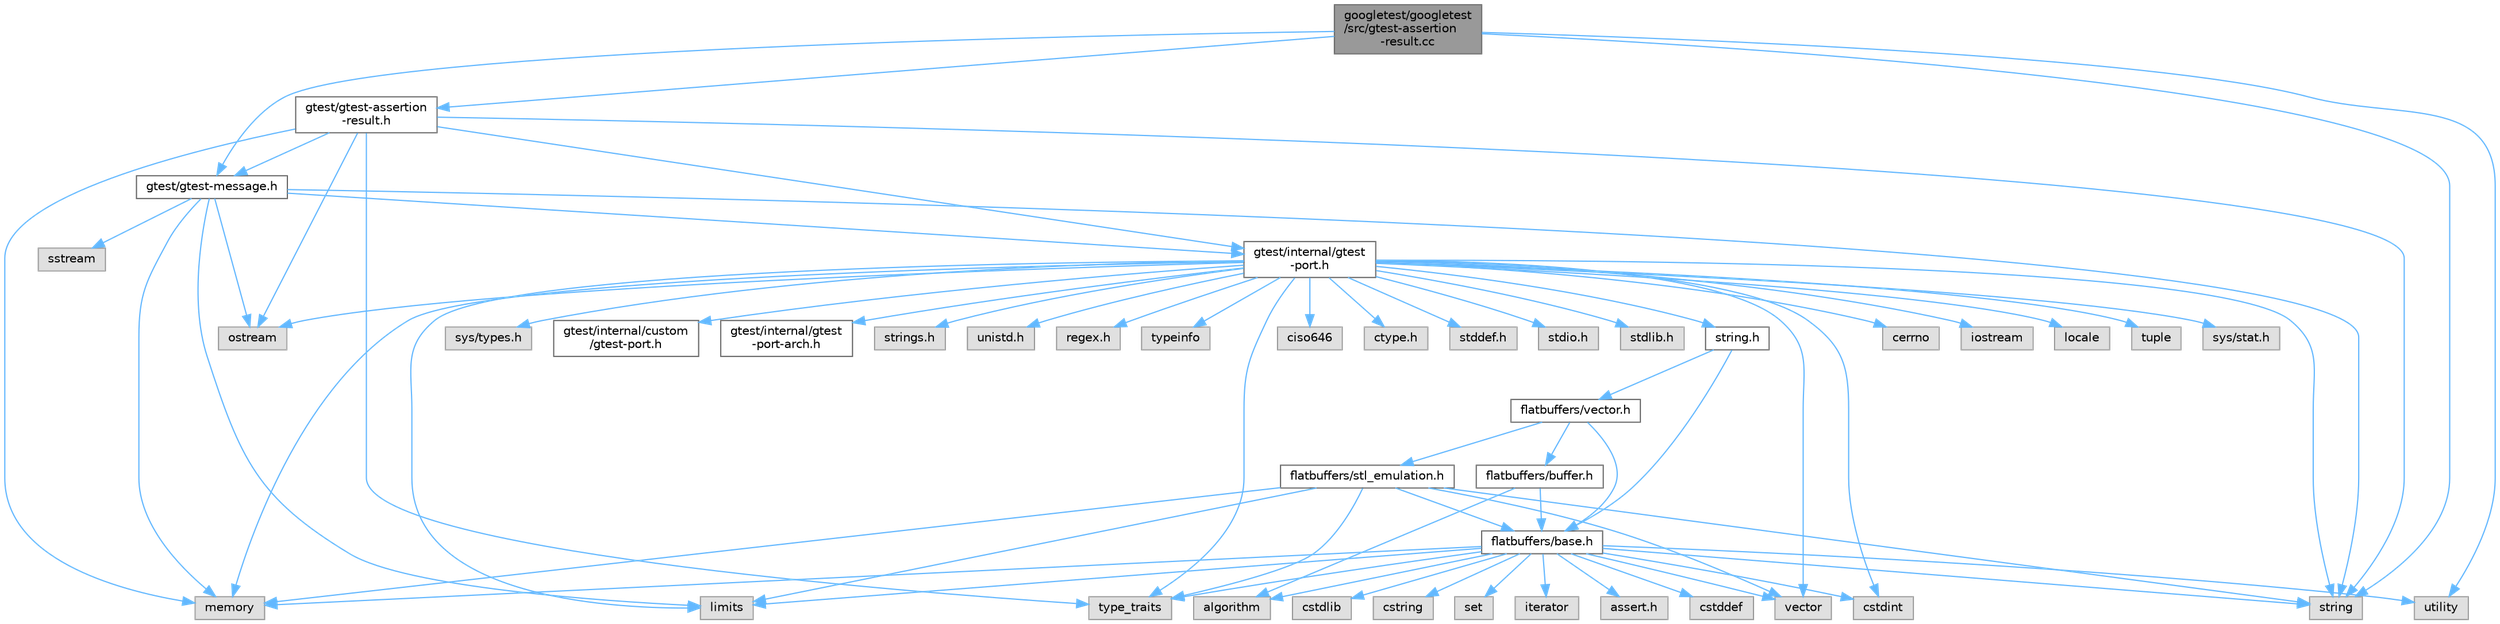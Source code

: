 digraph "googletest/googletest/src/gtest-assertion-result.cc"
{
 // LATEX_PDF_SIZE
  bgcolor="transparent";
  edge [fontname=Helvetica,fontsize=10,labelfontname=Helvetica,labelfontsize=10];
  node [fontname=Helvetica,fontsize=10,shape=box,height=0.2,width=0.4];
  Node1 [id="Node000001",label="googletest/googletest\l/src/gtest-assertion\l-result.cc",height=0.2,width=0.4,color="gray40", fillcolor="grey60", style="filled", fontcolor="black",tooltip=" "];
  Node1 -> Node2 [id="edge69_Node000001_Node000002",color="steelblue1",style="solid",tooltip=" "];
  Node2 [id="Node000002",label="gtest/gtest-assertion\l-result.h",height=0.2,width=0.4,color="grey40", fillcolor="white", style="filled",URL="$gtest-assertion-result_8h.html",tooltip=" "];
  Node2 -> Node3 [id="edge70_Node000002_Node000003",color="steelblue1",style="solid",tooltip=" "];
  Node3 [id="Node000003",label="memory",height=0.2,width=0.4,color="grey60", fillcolor="#E0E0E0", style="filled",tooltip=" "];
  Node2 -> Node4 [id="edge71_Node000002_Node000004",color="steelblue1",style="solid",tooltip=" "];
  Node4 [id="Node000004",label="ostream",height=0.2,width=0.4,color="grey60", fillcolor="#E0E0E0", style="filled",tooltip=" "];
  Node2 -> Node5 [id="edge72_Node000002_Node000005",color="steelblue1",style="solid",tooltip=" "];
  Node5 [id="Node000005",label="string",height=0.2,width=0.4,color="grey60", fillcolor="#E0E0E0", style="filled",tooltip=" "];
  Node2 -> Node6 [id="edge73_Node000002_Node000006",color="steelblue1",style="solid",tooltip=" "];
  Node6 [id="Node000006",label="type_traits",height=0.2,width=0.4,color="grey60", fillcolor="#E0E0E0", style="filled",tooltip=" "];
  Node2 -> Node7 [id="edge74_Node000002_Node000007",color="steelblue1",style="solid",tooltip=" "];
  Node7 [id="Node000007",label="gtest/gtest-message.h",height=0.2,width=0.4,color="grey40", fillcolor="white", style="filled",URL="$gtest-message_8h.html",tooltip=" "];
  Node7 -> Node8 [id="edge75_Node000007_Node000008",color="steelblue1",style="solid",tooltip=" "];
  Node8 [id="Node000008",label="limits",height=0.2,width=0.4,color="grey60", fillcolor="#E0E0E0", style="filled",tooltip=" "];
  Node7 -> Node3 [id="edge76_Node000007_Node000003",color="steelblue1",style="solid",tooltip=" "];
  Node7 -> Node4 [id="edge77_Node000007_Node000004",color="steelblue1",style="solid",tooltip=" "];
  Node7 -> Node9 [id="edge78_Node000007_Node000009",color="steelblue1",style="solid",tooltip=" "];
  Node9 [id="Node000009",label="sstream",height=0.2,width=0.4,color="grey60", fillcolor="#E0E0E0", style="filled",tooltip=" "];
  Node7 -> Node5 [id="edge79_Node000007_Node000005",color="steelblue1",style="solid",tooltip=" "];
  Node7 -> Node10 [id="edge80_Node000007_Node000010",color="steelblue1",style="solid",tooltip=" "];
  Node10 [id="Node000010",label="gtest/internal/gtest\l-port.h",height=0.2,width=0.4,color="grey40", fillcolor="white", style="filled",URL="$gtest-port_8h.html",tooltip=" "];
  Node10 -> Node11 [id="edge81_Node000010_Node000011",color="steelblue1",style="solid",tooltip=" "];
  Node11 [id="Node000011",label="ciso646",height=0.2,width=0.4,color="grey60", fillcolor="#E0E0E0", style="filled",tooltip=" "];
  Node10 -> Node12 [id="edge82_Node000010_Node000012",color="steelblue1",style="solid",tooltip=" "];
  Node12 [id="Node000012",label="ctype.h",height=0.2,width=0.4,color="grey60", fillcolor="#E0E0E0", style="filled",tooltip=" "];
  Node10 -> Node13 [id="edge83_Node000010_Node000013",color="steelblue1",style="solid",tooltip=" "];
  Node13 [id="Node000013",label="stddef.h",height=0.2,width=0.4,color="grey60", fillcolor="#E0E0E0", style="filled",tooltip=" "];
  Node10 -> Node14 [id="edge84_Node000010_Node000014",color="steelblue1",style="solid",tooltip=" "];
  Node14 [id="Node000014",label="stdio.h",height=0.2,width=0.4,color="grey60", fillcolor="#E0E0E0", style="filled",tooltip=" "];
  Node10 -> Node15 [id="edge85_Node000010_Node000015",color="steelblue1",style="solid",tooltip=" "];
  Node15 [id="Node000015",label="stdlib.h",height=0.2,width=0.4,color="grey60", fillcolor="#E0E0E0", style="filled",tooltip=" "];
  Node10 -> Node16 [id="edge86_Node000010_Node000016",color="steelblue1",style="solid",tooltip=" "];
  Node16 [id="Node000016",label="string.h",height=0.2,width=0.4,color="grey40", fillcolor="white", style="filled",URL="$string_8h.html",tooltip=" "];
  Node16 -> Node17 [id="edge87_Node000016_Node000017",color="steelblue1",style="solid",tooltip=" "];
  Node17 [id="Node000017",label="flatbuffers/base.h",height=0.2,width=0.4,color="grey40", fillcolor="white", style="filled",URL="$base_8h.html",tooltip=" "];
  Node17 -> Node18 [id="edge88_Node000017_Node000018",color="steelblue1",style="solid",tooltip=" "];
  Node18 [id="Node000018",label="assert.h",height=0.2,width=0.4,color="grey60", fillcolor="#E0E0E0", style="filled",tooltip=" "];
  Node17 -> Node19 [id="edge89_Node000017_Node000019",color="steelblue1",style="solid",tooltip=" "];
  Node19 [id="Node000019",label="cstdint",height=0.2,width=0.4,color="grey60", fillcolor="#E0E0E0", style="filled",tooltip=" "];
  Node17 -> Node20 [id="edge90_Node000017_Node000020",color="steelblue1",style="solid",tooltip=" "];
  Node20 [id="Node000020",label="cstddef",height=0.2,width=0.4,color="grey60", fillcolor="#E0E0E0", style="filled",tooltip=" "];
  Node17 -> Node21 [id="edge91_Node000017_Node000021",color="steelblue1",style="solid",tooltip=" "];
  Node21 [id="Node000021",label="cstdlib",height=0.2,width=0.4,color="grey60", fillcolor="#E0E0E0", style="filled",tooltip=" "];
  Node17 -> Node22 [id="edge92_Node000017_Node000022",color="steelblue1",style="solid",tooltip=" "];
  Node22 [id="Node000022",label="cstring",height=0.2,width=0.4,color="grey60", fillcolor="#E0E0E0", style="filled",tooltip=" "];
  Node17 -> Node23 [id="edge93_Node000017_Node000023",color="steelblue1",style="solid",tooltip=" "];
  Node23 [id="Node000023",label="utility",height=0.2,width=0.4,color="grey60", fillcolor="#E0E0E0", style="filled",tooltip=" "];
  Node17 -> Node5 [id="edge94_Node000017_Node000005",color="steelblue1",style="solid",tooltip=" "];
  Node17 -> Node6 [id="edge95_Node000017_Node000006",color="steelblue1",style="solid",tooltip=" "];
  Node17 -> Node24 [id="edge96_Node000017_Node000024",color="steelblue1",style="solid",tooltip=" "];
  Node24 [id="Node000024",label="vector",height=0.2,width=0.4,color="grey60", fillcolor="#E0E0E0", style="filled",tooltip=" "];
  Node17 -> Node25 [id="edge97_Node000017_Node000025",color="steelblue1",style="solid",tooltip=" "];
  Node25 [id="Node000025",label="set",height=0.2,width=0.4,color="grey60", fillcolor="#E0E0E0", style="filled",tooltip=" "];
  Node17 -> Node26 [id="edge98_Node000017_Node000026",color="steelblue1",style="solid",tooltip=" "];
  Node26 [id="Node000026",label="algorithm",height=0.2,width=0.4,color="grey60", fillcolor="#E0E0E0", style="filled",tooltip=" "];
  Node17 -> Node8 [id="edge99_Node000017_Node000008",color="steelblue1",style="solid",tooltip=" "];
  Node17 -> Node27 [id="edge100_Node000017_Node000027",color="steelblue1",style="solid",tooltip=" "];
  Node27 [id="Node000027",label="iterator",height=0.2,width=0.4,color="grey60", fillcolor="#E0E0E0", style="filled",tooltip=" "];
  Node17 -> Node3 [id="edge101_Node000017_Node000003",color="steelblue1",style="solid",tooltip=" "];
  Node16 -> Node28 [id="edge102_Node000016_Node000028",color="steelblue1",style="solid",tooltip=" "];
  Node28 [id="Node000028",label="flatbuffers/vector.h",height=0.2,width=0.4,color="grey40", fillcolor="white", style="filled",URL="$vector_8h.html",tooltip=" "];
  Node28 -> Node17 [id="edge103_Node000028_Node000017",color="steelblue1",style="solid",tooltip=" "];
  Node28 -> Node29 [id="edge104_Node000028_Node000029",color="steelblue1",style="solid",tooltip=" "];
  Node29 [id="Node000029",label="flatbuffers/buffer.h",height=0.2,width=0.4,color="grey40", fillcolor="white", style="filled",URL="$buffer_8h.html",tooltip=" "];
  Node29 -> Node26 [id="edge105_Node000029_Node000026",color="steelblue1",style="solid",tooltip=" "];
  Node29 -> Node17 [id="edge106_Node000029_Node000017",color="steelblue1",style="solid",tooltip=" "];
  Node28 -> Node30 [id="edge107_Node000028_Node000030",color="steelblue1",style="solid",tooltip=" "];
  Node30 [id="Node000030",label="flatbuffers/stl_emulation.h",height=0.2,width=0.4,color="grey40", fillcolor="white", style="filled",URL="$stl__emulation_8h.html",tooltip=" "];
  Node30 -> Node17 [id="edge108_Node000030_Node000017",color="steelblue1",style="solid",tooltip=" "];
  Node30 -> Node5 [id="edge109_Node000030_Node000005",color="steelblue1",style="solid",tooltip=" "];
  Node30 -> Node6 [id="edge110_Node000030_Node000006",color="steelblue1",style="solid",tooltip=" "];
  Node30 -> Node24 [id="edge111_Node000030_Node000024",color="steelblue1",style="solid",tooltip=" "];
  Node30 -> Node3 [id="edge112_Node000030_Node000003",color="steelblue1",style="solid",tooltip=" "];
  Node30 -> Node8 [id="edge113_Node000030_Node000008",color="steelblue1",style="solid",tooltip=" "];
  Node10 -> Node31 [id="edge114_Node000010_Node000031",color="steelblue1",style="solid",tooltip=" "];
  Node31 [id="Node000031",label="cerrno",height=0.2,width=0.4,color="grey60", fillcolor="#E0E0E0", style="filled",tooltip=" "];
  Node10 -> Node19 [id="edge115_Node000010_Node000019",color="steelblue1",style="solid",tooltip=" "];
  Node10 -> Node32 [id="edge116_Node000010_Node000032",color="steelblue1",style="solid",tooltip=" "];
  Node32 [id="Node000032",label="iostream",height=0.2,width=0.4,color="grey60", fillcolor="#E0E0E0", style="filled",tooltip=" "];
  Node10 -> Node8 [id="edge117_Node000010_Node000008",color="steelblue1",style="solid",tooltip=" "];
  Node10 -> Node33 [id="edge118_Node000010_Node000033",color="steelblue1",style="solid",tooltip=" "];
  Node33 [id="Node000033",label="locale",height=0.2,width=0.4,color="grey60", fillcolor="#E0E0E0", style="filled",tooltip=" "];
  Node10 -> Node3 [id="edge119_Node000010_Node000003",color="steelblue1",style="solid",tooltip=" "];
  Node10 -> Node4 [id="edge120_Node000010_Node000004",color="steelblue1",style="solid",tooltip=" "];
  Node10 -> Node5 [id="edge121_Node000010_Node000005",color="steelblue1",style="solid",tooltip=" "];
  Node10 -> Node34 [id="edge122_Node000010_Node000034",color="steelblue1",style="solid",tooltip=" "];
  Node34 [id="Node000034",label="tuple",height=0.2,width=0.4,color="grey60", fillcolor="#E0E0E0", style="filled",tooltip=" "];
  Node10 -> Node6 [id="edge123_Node000010_Node000006",color="steelblue1",style="solid",tooltip=" "];
  Node10 -> Node24 [id="edge124_Node000010_Node000024",color="steelblue1",style="solid",tooltip=" "];
  Node10 -> Node35 [id="edge125_Node000010_Node000035",color="steelblue1",style="solid",tooltip=" "];
  Node35 [id="Node000035",label="sys/stat.h",height=0.2,width=0.4,color="grey60", fillcolor="#E0E0E0", style="filled",tooltip=" "];
  Node10 -> Node36 [id="edge126_Node000010_Node000036",color="steelblue1",style="solid",tooltip=" "];
  Node36 [id="Node000036",label="sys/types.h",height=0.2,width=0.4,color="grey60", fillcolor="#E0E0E0", style="filled",tooltip=" "];
  Node10 -> Node37 [id="edge127_Node000010_Node000037",color="steelblue1",style="solid",tooltip=" "];
  Node37 [id="Node000037",label="gtest/internal/custom\l/gtest-port.h",height=0.2,width=0.4,color="grey40", fillcolor="white", style="filled",URL="$custom_2gtest-port_8h.html",tooltip=" "];
  Node10 -> Node38 [id="edge128_Node000010_Node000038",color="steelblue1",style="solid",tooltip=" "];
  Node38 [id="Node000038",label="gtest/internal/gtest\l-port-arch.h",height=0.2,width=0.4,color="grey40", fillcolor="white", style="filled",URL="$gtest-port-arch_8h.html",tooltip=" "];
  Node10 -> Node39 [id="edge129_Node000010_Node000039",color="steelblue1",style="solid",tooltip=" "];
  Node39 [id="Node000039",label="strings.h",height=0.2,width=0.4,color="grey60", fillcolor="#E0E0E0", style="filled",tooltip=" "];
  Node10 -> Node40 [id="edge130_Node000010_Node000040",color="steelblue1",style="solid",tooltip=" "];
  Node40 [id="Node000040",label="unistd.h",height=0.2,width=0.4,color="grey60", fillcolor="#E0E0E0", style="filled",tooltip=" "];
  Node10 -> Node41 [id="edge131_Node000010_Node000041",color="steelblue1",style="solid",tooltip=" "];
  Node41 [id="Node000041",label="regex.h",height=0.2,width=0.4,color="grey60", fillcolor="#E0E0E0", style="filled",tooltip=" "];
  Node10 -> Node42 [id="edge132_Node000010_Node000042",color="steelblue1",style="solid",tooltip=" "];
  Node42 [id="Node000042",label="typeinfo",height=0.2,width=0.4,color="grey60", fillcolor="#E0E0E0", style="filled",tooltip=" "];
  Node2 -> Node10 [id="edge133_Node000002_Node000010",color="steelblue1",style="solid",tooltip=" "];
  Node1 -> Node5 [id="edge134_Node000001_Node000005",color="steelblue1",style="solid",tooltip=" "];
  Node1 -> Node23 [id="edge135_Node000001_Node000023",color="steelblue1",style="solid",tooltip=" "];
  Node1 -> Node7 [id="edge136_Node000001_Node000007",color="steelblue1",style="solid",tooltip=" "];
}
